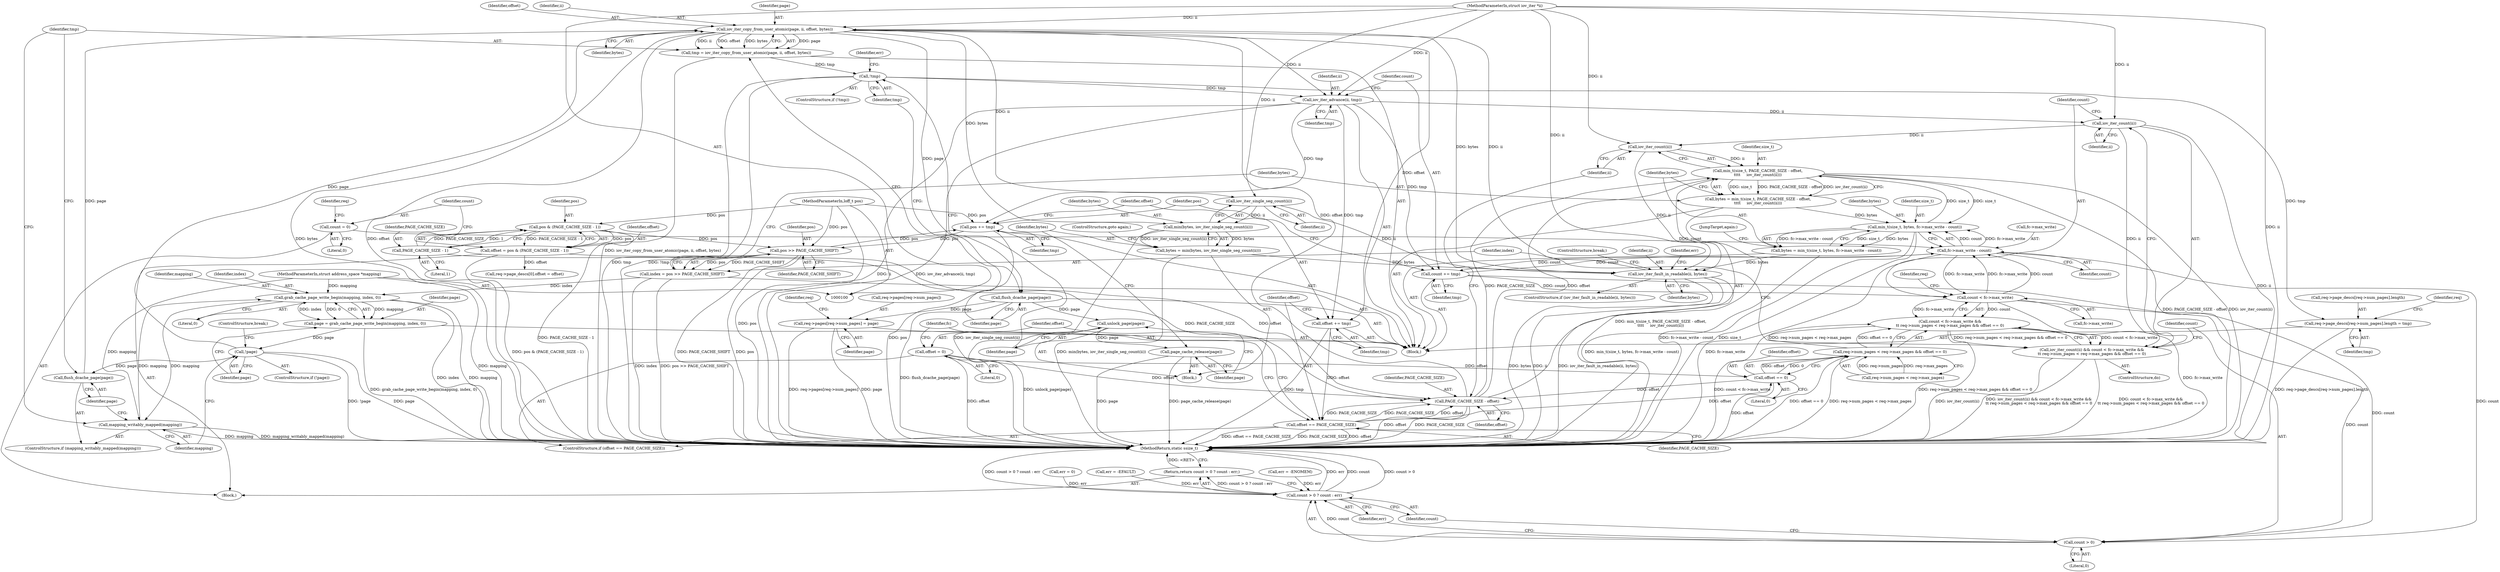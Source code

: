 digraph "1_linux_3ca8138f014a913f98e6ef40e939868e1e9ea876@API" {
"1000203" [label="(Call,iov_iter_copy_from_user_atomic(page, ii, offset, bytes))"];
"1000193" [label="(Call,!page)"];
"1000186" [label="(Call,page = grab_cache_page_write_begin(mapping, index, 0))"];
"1000188" [label="(Call,grab_cache_page_write_begin(mapping, index, 0))"];
"1000197" [label="(Call,mapping_writably_mapped(mapping))"];
"1000102" [label="(MethodParameterIn,struct address_space *mapping)"];
"1000147" [label="(Call,index = pos >> PAGE_CACHE_SHIFT)"];
"1000149" [label="(Call,pos >> PAGE_CACHE_SHIFT)"];
"1000258" [label="(Call,pos += tmp)"];
"1000252" [label="(Call,iov_iter_advance(ii, tmp))"];
"1000203" [label="(Call,iov_iter_copy_from_user_atomic(page, ii, offset, bytes))"];
"1000199" [label="(Call,flush_dcache_page(page))"];
"1000178" [label="(Call,iov_iter_fault_in_readable(ii, bytes))"];
"1000222" [label="(Call,iov_iter_single_seg_count(ii))"];
"1000103" [label="(MethodParameterIn,struct iov_iter *ii)"];
"1000160" [label="(Call,iov_iter_count(ii))"];
"1000278" [label="(Call,iov_iter_count(ii))"];
"1000218" [label="(Call,bytes = min(bytes, iov_iter_single_seg_count(ii)))"];
"1000220" [label="(Call,min(bytes, iov_iter_single_seg_count(ii)))"];
"1000162" [label="(Call,bytes = min_t(size_t, bytes, fc->max_write - count))"];
"1000164" [label="(Call,min_t(size_t, bytes, fc->max_write - count))"];
"1000155" [label="(Call,min_t(size_t, PAGE_CACHE_SIZE - offset,\n\t\t\t\t     iov_iter_count(ii)))"];
"1000157" [label="(Call,PAGE_CACHE_SIZE - offset)"];
"1000265" [label="(Call,offset == PAGE_CACHE_SIZE)"];
"1000261" [label="(Call,offset += tmp)"];
"1000118" [label="(Call,PAGE_CACHE_SIZE - 1)"];
"1000268" [label="(Call,offset = 0)"];
"1000294" [label="(Call,offset == 0)"];
"1000114" [label="(Call,offset = pos & (PAGE_CACHE_SIZE - 1))"];
"1000116" [label="(Call,pos & (PAGE_CACHE_SIZE - 1))"];
"1000104" [label="(MethodParameterIn,loff_t pos)"];
"1000153" [label="(Call,bytes = min_t(size_t, PAGE_CACHE_SIZE - offset,\n\t\t\t\t     iov_iter_count(ii)))"];
"1000167" [label="(Call,fc->max_write - count)"];
"1000281" [label="(Call,count < fc->max_write)"];
"1000255" [label="(Call,count += tmp)"];
"1000122" [label="(Call,count = 0)"];
"1000211" [label="(Call,!tmp)"];
"1000201" [label="(Call,tmp = iov_iter_copy_from_user_atomic(page, ii, offset, bytes))"];
"1000237" [label="(Call,req->page_descs[req->num_pages].length = tmp)"];
"1000208" [label="(Call,flush_dcache_page(page))"];
"1000214" [label="(Call,unlock_page(page))"];
"1000216" [label="(Call,page_cache_release(page))"];
"1000228" [label="(Call,req->pages[req->num_pages] = page)"];
"1000286" [label="(Call,req->num_pages < req->max_pages && offset == 0)"];
"1000280" [label="(Call,count < fc->max_write &&\n\t\t req->num_pages < req->max_pages && offset == 0)"];
"1000277" [label="(Call,iov_iter_count(ii) && count < fc->max_write &&\n\t\t req->num_pages < req->max_pages && offset == 0)"];
"1000299" [label="(Call,count > 0)"];
"1000298" [label="(Call,count > 0 ? count : err)"];
"1000297" [label="(Return,return count > 0 ? count : err;)"];
"1000219" [label="(Identifier,bytes)"];
"1000253" [label="(Identifier,ii)"];
"1000264" [label="(ControlStructure,if (offset == PAGE_CACHE_SIZE))"];
"1000211" [label="(Call,!tmp)"];
"1000129" [label="(Identifier,req)"];
"1000119" [label="(Identifier,PAGE_CACHE_SIZE)"];
"1000202" [label="(Identifier,tmp)"];
"1000216" [label="(Call,page_cache_release(page))"];
"1000160" [label="(Call,iov_iter_count(ii))"];
"1000208" [label="(Call,flush_dcache_page(page))"];
"1000298" [label="(Call,count > 0 ? count : err)"];
"1000105" [label="(Block,)"];
"1000224" [label="(ControlStructure,goto again;)"];
"1000201" [label="(Call,tmp = iov_iter_copy_from_user_atomic(page, ii, offset, bytes))"];
"1000167" [label="(Call,fc->max_write - count)"];
"1000263" [label="(Identifier,tmp)"];
"1000210" [label="(ControlStructure,if (!tmp))"];
"1000155" [label="(Call,min_t(size_t, PAGE_CACHE_SIZE - offset,\n\t\t\t\t     iov_iter_count(ii)))"];
"1000296" [label="(Literal,0)"];
"1000289" [label="(Identifier,req)"];
"1000270" [label="(Literal,0)"];
"1000302" [label="(Identifier,count)"];
"1000124" [label="(Literal,0)"];
"1000209" [label="(Identifier,page)"];
"1000177" [label="(ControlStructure,if (iov_iter_fault_in_readable(ii, bytes)))"];
"1000225" [label="(Call,err = 0)"];
"1000257" [label="(Identifier,tmp)"];
"1000250" [label="(Identifier,req)"];
"1000179" [label="(Identifier,ii)"];
"1000195" [label="(ControlStructure,break;)"];
"1000148" [label="(Identifier,index)"];
"1000154" [label="(Identifier,bytes)"];
"1000151" [label="(Identifier,PAGE_CACHE_SHIFT)"];
"1000193" [label="(Call,!page)"];
"1000142" [label="(ControlStructure,do)"];
"1000269" [label="(Identifier,offset)"];
"1000118" [label="(Call,PAGE_CACHE_SIZE - 1)"];
"1000297" [label="(Return,return count > 0 ? count : err;)"];
"1000149" [label="(Call,pos >> PAGE_CACHE_SHIFT)"];
"1000294" [label="(Call,offset == 0)"];
"1000212" [label="(Identifier,tmp)"];
"1000172" [label="(JumpTarget,again:)"];
"1000120" [label="(Literal,1)"];
"1000283" [label="(Call,fc->max_write)"];
"1000115" [label="(Identifier,offset)"];
"1000173" [label="(Call,err = -EFAULT)"];
"1000206" [label="(Identifier,offset)"];
"1000226" [label="(Identifier,err)"];
"1000186" [label="(Call,page = grab_cache_page_write_begin(mapping, index, 0))"];
"1000280" [label="(Call,count < fc->max_write &&\n\t\t req->num_pages < req->max_pages && offset == 0)"];
"1000301" [label="(Literal,0)"];
"1000287" [label="(Call,req->num_pages < req->max_pages)"];
"1000166" [label="(Identifier,bytes)"];
"1000123" [label="(Identifier,count)"];
"1000299" [label="(Call,count > 0)"];
"1000116" [label="(Call,pos & (PAGE_CACHE_SIZE - 1))"];
"1000133" [label="(Call,req->page_descs[0].offset = offset)"];
"1000259" [label="(Identifier,pos)"];
"1000205" [label="(Identifier,ii)"];
"1000197" [label="(Call,mapping_writably_mapped(mapping))"];
"1000194" [label="(Identifier,page)"];
"1000214" [label="(Call,unlock_page(page))"];
"1000255" [label="(Call,count += tmp)"];
"1000217" [label="(Identifier,page)"];
"1000183" [label="(Identifier,err)"];
"1000267" [label="(Identifier,PAGE_CACHE_SIZE)"];
"1000274" [label="(Identifier,fc)"];
"1000158" [label="(Identifier,PAGE_CACHE_SIZE)"];
"1000254" [label="(Identifier,tmp)"];
"1000165" [label="(Identifier,size_t)"];
"1000282" [label="(Identifier,count)"];
"1000295" [label="(Identifier,offset)"];
"1000286" [label="(Call,req->num_pages < req->max_pages && offset == 0)"];
"1000300" [label="(Identifier,count)"];
"1000159" [label="(Identifier,offset)"];
"1000162" [label="(Call,bytes = min_t(size_t, bytes, fc->max_write - count))"];
"1000266" [label="(Identifier,offset)"];
"1000156" [label="(Identifier,size_t)"];
"1000281" [label="(Call,count < fc->max_write)"];
"1000171" [label="(Identifier,count)"];
"1000122" [label="(Call,count = 0)"];
"1000247" [label="(Identifier,tmp)"];
"1000189" [label="(Identifier,mapping)"];
"1000303" [label="(Identifier,err)"];
"1000237" [label="(Call,req->page_descs[req->num_pages].length = tmp)"];
"1000260" [label="(Identifier,tmp)"];
"1000147" [label="(Call,index = pos >> PAGE_CACHE_SHIFT)"];
"1000117" [label="(Identifier,pos)"];
"1000150" [label="(Identifier,pos)"];
"1000252" [label="(Call,iov_iter_advance(ii, tmp))"];
"1000215" [label="(Identifier,page)"];
"1000168" [label="(Call,fc->max_write)"];
"1000222" [label="(Call,iov_iter_single_seg_count(ii))"];
"1000187" [label="(Identifier,page)"];
"1000191" [label="(Literal,0)"];
"1000190" [label="(Identifier,index)"];
"1000204" [label="(Identifier,page)"];
"1000164" [label="(Call,min_t(size_t, bytes, fc->max_write - count))"];
"1000153" [label="(Call,bytes = min_t(size_t, PAGE_CACHE_SIZE - offset,\n\t\t\t\t     iov_iter_count(ii)))"];
"1000221" [label="(Identifier,bytes)"];
"1000199" [label="(Call,flush_dcache_page(page))"];
"1000218" [label="(Call,bytes = min(bytes, iov_iter_single_seg_count(ii)))"];
"1000213" [label="(Block,)"];
"1000200" [label="(Identifier,page)"];
"1000161" [label="(Identifier,ii)"];
"1000207" [label="(Identifier,bytes)"];
"1000163" [label="(Identifier,bytes)"];
"1000265" [label="(Call,offset == PAGE_CACHE_SIZE)"];
"1000114" [label="(Call,offset = pos & (PAGE_CACHE_SIZE - 1))"];
"1000268" [label="(Call,offset = 0)"];
"1000203" [label="(Call,iov_iter_copy_from_user_atomic(page, ii, offset, bytes))"];
"1000258" [label="(Call,pos += tmp)"];
"1000262" [label="(Identifier,offset)"];
"1000157" [label="(Call,PAGE_CACHE_SIZE - offset)"];
"1000103" [label="(MethodParameterIn,struct iov_iter *ii)"];
"1000143" [label="(Block,)"];
"1000256" [label="(Identifier,count)"];
"1000180" [label="(Identifier,bytes)"];
"1000104" [label="(MethodParameterIn,loff_t pos)"];
"1000102" [label="(MethodParameterIn,struct address_space *mapping)"];
"1000241" [label="(Identifier,req)"];
"1000220" [label="(Call,min(bytes, iov_iter_single_seg_count(ii)))"];
"1000236" [label="(Identifier,page)"];
"1000181" [label="(ControlStructure,break;)"];
"1000198" [label="(Identifier,mapping)"];
"1000304" [label="(MethodReturn,static ssize_t)"];
"1000192" [label="(ControlStructure,if (!page))"];
"1000188" [label="(Call,grab_cache_page_write_begin(mapping, index, 0))"];
"1000196" [label="(ControlStructure,if (mapping_writably_mapped(mapping)))"];
"1000223" [label="(Identifier,ii)"];
"1000228" [label="(Call,req->pages[req->num_pages] = page)"];
"1000178" [label="(Call,iov_iter_fault_in_readable(ii, bytes))"];
"1000278" [label="(Call,iov_iter_count(ii))"];
"1000261" [label="(Call,offset += tmp)"];
"1000238" [label="(Call,req->page_descs[req->num_pages].length)"];
"1000182" [label="(Call,err = -ENOMEM)"];
"1000279" [label="(Identifier,ii)"];
"1000277" [label="(Call,iov_iter_count(ii) && count < fc->max_write &&\n\t\t req->num_pages < req->max_pages && offset == 0)"];
"1000229" [label="(Call,req->pages[req->num_pages])"];
"1000203" -> "1000201"  [label="AST: "];
"1000203" -> "1000207"  [label="CFG: "];
"1000204" -> "1000203"  [label="AST: "];
"1000205" -> "1000203"  [label="AST: "];
"1000206" -> "1000203"  [label="AST: "];
"1000207" -> "1000203"  [label="AST: "];
"1000201" -> "1000203"  [label="CFG: "];
"1000203" -> "1000304"  [label="DDG: offset"];
"1000203" -> "1000304"  [label="DDG: bytes"];
"1000203" -> "1000201"  [label="DDG: page"];
"1000203" -> "1000201"  [label="DDG: ii"];
"1000203" -> "1000201"  [label="DDG: offset"];
"1000203" -> "1000201"  [label="DDG: bytes"];
"1000193" -> "1000203"  [label="DDG: page"];
"1000199" -> "1000203"  [label="DDG: page"];
"1000178" -> "1000203"  [label="DDG: ii"];
"1000178" -> "1000203"  [label="DDG: bytes"];
"1000103" -> "1000203"  [label="DDG: ii"];
"1000157" -> "1000203"  [label="DDG: offset"];
"1000203" -> "1000208"  [label="DDG: page"];
"1000203" -> "1000220"  [label="DDG: bytes"];
"1000203" -> "1000222"  [label="DDG: ii"];
"1000203" -> "1000252"  [label="DDG: ii"];
"1000203" -> "1000261"  [label="DDG: offset"];
"1000193" -> "1000192"  [label="AST: "];
"1000193" -> "1000194"  [label="CFG: "];
"1000194" -> "1000193"  [label="AST: "];
"1000195" -> "1000193"  [label="CFG: "];
"1000198" -> "1000193"  [label="CFG: "];
"1000193" -> "1000304"  [label="DDG: page"];
"1000193" -> "1000304"  [label="DDG: !page"];
"1000186" -> "1000193"  [label="DDG: page"];
"1000193" -> "1000199"  [label="DDG: page"];
"1000186" -> "1000143"  [label="AST: "];
"1000186" -> "1000188"  [label="CFG: "];
"1000187" -> "1000186"  [label="AST: "];
"1000188" -> "1000186"  [label="AST: "];
"1000194" -> "1000186"  [label="CFG: "];
"1000186" -> "1000304"  [label="DDG: grab_cache_page_write_begin(mapping, index, 0)"];
"1000188" -> "1000186"  [label="DDG: mapping"];
"1000188" -> "1000186"  [label="DDG: index"];
"1000188" -> "1000186"  [label="DDG: 0"];
"1000188" -> "1000191"  [label="CFG: "];
"1000189" -> "1000188"  [label="AST: "];
"1000190" -> "1000188"  [label="AST: "];
"1000191" -> "1000188"  [label="AST: "];
"1000188" -> "1000304"  [label="DDG: index"];
"1000188" -> "1000304"  [label="DDG: mapping"];
"1000197" -> "1000188"  [label="DDG: mapping"];
"1000102" -> "1000188"  [label="DDG: mapping"];
"1000147" -> "1000188"  [label="DDG: index"];
"1000188" -> "1000197"  [label="DDG: mapping"];
"1000197" -> "1000196"  [label="AST: "];
"1000197" -> "1000198"  [label="CFG: "];
"1000198" -> "1000197"  [label="AST: "];
"1000200" -> "1000197"  [label="CFG: "];
"1000202" -> "1000197"  [label="CFG: "];
"1000197" -> "1000304"  [label="DDG: mapping_writably_mapped(mapping)"];
"1000197" -> "1000304"  [label="DDG: mapping"];
"1000102" -> "1000197"  [label="DDG: mapping"];
"1000102" -> "1000100"  [label="AST: "];
"1000102" -> "1000304"  [label="DDG: mapping"];
"1000147" -> "1000143"  [label="AST: "];
"1000147" -> "1000149"  [label="CFG: "];
"1000148" -> "1000147"  [label="AST: "];
"1000149" -> "1000147"  [label="AST: "];
"1000154" -> "1000147"  [label="CFG: "];
"1000147" -> "1000304"  [label="DDG: pos >> PAGE_CACHE_SHIFT"];
"1000147" -> "1000304"  [label="DDG: index"];
"1000149" -> "1000147"  [label="DDG: pos"];
"1000149" -> "1000147"  [label="DDG: PAGE_CACHE_SHIFT"];
"1000149" -> "1000151"  [label="CFG: "];
"1000150" -> "1000149"  [label="AST: "];
"1000151" -> "1000149"  [label="AST: "];
"1000149" -> "1000304"  [label="DDG: pos"];
"1000149" -> "1000304"  [label="DDG: PAGE_CACHE_SHIFT"];
"1000258" -> "1000149"  [label="DDG: pos"];
"1000116" -> "1000149"  [label="DDG: pos"];
"1000104" -> "1000149"  [label="DDG: pos"];
"1000149" -> "1000258"  [label="DDG: pos"];
"1000258" -> "1000143"  [label="AST: "];
"1000258" -> "1000260"  [label="CFG: "];
"1000259" -> "1000258"  [label="AST: "];
"1000260" -> "1000258"  [label="AST: "];
"1000262" -> "1000258"  [label="CFG: "];
"1000258" -> "1000304"  [label="DDG: pos"];
"1000252" -> "1000258"  [label="DDG: tmp"];
"1000104" -> "1000258"  [label="DDG: pos"];
"1000252" -> "1000143"  [label="AST: "];
"1000252" -> "1000254"  [label="CFG: "];
"1000253" -> "1000252"  [label="AST: "];
"1000254" -> "1000252"  [label="AST: "];
"1000256" -> "1000252"  [label="CFG: "];
"1000252" -> "1000304"  [label="DDG: ii"];
"1000252" -> "1000304"  [label="DDG: iov_iter_advance(ii, tmp)"];
"1000103" -> "1000252"  [label="DDG: ii"];
"1000211" -> "1000252"  [label="DDG: tmp"];
"1000252" -> "1000255"  [label="DDG: tmp"];
"1000252" -> "1000261"  [label="DDG: tmp"];
"1000252" -> "1000278"  [label="DDG: ii"];
"1000199" -> "1000196"  [label="AST: "];
"1000199" -> "1000200"  [label="CFG: "];
"1000200" -> "1000199"  [label="AST: "];
"1000202" -> "1000199"  [label="CFG: "];
"1000178" -> "1000177"  [label="AST: "];
"1000178" -> "1000180"  [label="CFG: "];
"1000179" -> "1000178"  [label="AST: "];
"1000180" -> "1000178"  [label="AST: "];
"1000181" -> "1000178"  [label="CFG: "];
"1000183" -> "1000178"  [label="CFG: "];
"1000178" -> "1000304"  [label="DDG: iov_iter_fault_in_readable(ii, bytes)"];
"1000178" -> "1000304"  [label="DDG: ii"];
"1000178" -> "1000304"  [label="DDG: bytes"];
"1000222" -> "1000178"  [label="DDG: ii"];
"1000160" -> "1000178"  [label="DDG: ii"];
"1000103" -> "1000178"  [label="DDG: ii"];
"1000218" -> "1000178"  [label="DDG: bytes"];
"1000162" -> "1000178"  [label="DDG: bytes"];
"1000222" -> "1000220"  [label="AST: "];
"1000222" -> "1000223"  [label="CFG: "];
"1000223" -> "1000222"  [label="AST: "];
"1000220" -> "1000222"  [label="CFG: "];
"1000222" -> "1000220"  [label="DDG: ii"];
"1000103" -> "1000222"  [label="DDG: ii"];
"1000103" -> "1000100"  [label="AST: "];
"1000103" -> "1000304"  [label="DDG: ii"];
"1000103" -> "1000160"  [label="DDG: ii"];
"1000103" -> "1000278"  [label="DDG: ii"];
"1000160" -> "1000155"  [label="AST: "];
"1000160" -> "1000161"  [label="CFG: "];
"1000161" -> "1000160"  [label="AST: "];
"1000155" -> "1000160"  [label="CFG: "];
"1000160" -> "1000155"  [label="DDG: ii"];
"1000278" -> "1000160"  [label="DDG: ii"];
"1000278" -> "1000277"  [label="AST: "];
"1000278" -> "1000279"  [label="CFG: "];
"1000279" -> "1000278"  [label="AST: "];
"1000282" -> "1000278"  [label="CFG: "];
"1000277" -> "1000278"  [label="CFG: "];
"1000278" -> "1000304"  [label="DDG: ii"];
"1000278" -> "1000277"  [label="DDG: ii"];
"1000218" -> "1000213"  [label="AST: "];
"1000218" -> "1000220"  [label="CFG: "];
"1000219" -> "1000218"  [label="AST: "];
"1000220" -> "1000218"  [label="AST: "];
"1000224" -> "1000218"  [label="CFG: "];
"1000218" -> "1000304"  [label="DDG: min(bytes, iov_iter_single_seg_count(ii))"];
"1000220" -> "1000218"  [label="DDG: bytes"];
"1000220" -> "1000218"  [label="DDG: iov_iter_single_seg_count(ii)"];
"1000221" -> "1000220"  [label="AST: "];
"1000220" -> "1000304"  [label="DDG: iov_iter_single_seg_count(ii)"];
"1000162" -> "1000143"  [label="AST: "];
"1000162" -> "1000164"  [label="CFG: "];
"1000163" -> "1000162"  [label="AST: "];
"1000164" -> "1000162"  [label="AST: "];
"1000172" -> "1000162"  [label="CFG: "];
"1000162" -> "1000304"  [label="DDG: min_t(size_t, bytes, fc->max_write - count)"];
"1000164" -> "1000162"  [label="DDG: size_t"];
"1000164" -> "1000162"  [label="DDG: bytes"];
"1000164" -> "1000162"  [label="DDG: fc->max_write - count"];
"1000164" -> "1000167"  [label="CFG: "];
"1000165" -> "1000164"  [label="AST: "];
"1000166" -> "1000164"  [label="AST: "];
"1000167" -> "1000164"  [label="AST: "];
"1000164" -> "1000304"  [label="DDG: fc->max_write - count"];
"1000164" -> "1000304"  [label="DDG: size_t"];
"1000164" -> "1000155"  [label="DDG: size_t"];
"1000155" -> "1000164"  [label="DDG: size_t"];
"1000153" -> "1000164"  [label="DDG: bytes"];
"1000167" -> "1000164"  [label="DDG: fc->max_write"];
"1000167" -> "1000164"  [label="DDG: count"];
"1000155" -> "1000153"  [label="AST: "];
"1000156" -> "1000155"  [label="AST: "];
"1000157" -> "1000155"  [label="AST: "];
"1000153" -> "1000155"  [label="CFG: "];
"1000155" -> "1000304"  [label="DDG: PAGE_CACHE_SIZE - offset"];
"1000155" -> "1000304"  [label="DDG: iov_iter_count(ii)"];
"1000155" -> "1000153"  [label="DDG: size_t"];
"1000155" -> "1000153"  [label="DDG: PAGE_CACHE_SIZE - offset"];
"1000155" -> "1000153"  [label="DDG: iov_iter_count(ii)"];
"1000157" -> "1000155"  [label="DDG: PAGE_CACHE_SIZE"];
"1000157" -> "1000155"  [label="DDG: offset"];
"1000157" -> "1000159"  [label="CFG: "];
"1000158" -> "1000157"  [label="AST: "];
"1000159" -> "1000157"  [label="AST: "];
"1000161" -> "1000157"  [label="CFG: "];
"1000157" -> "1000304"  [label="DDG: offset"];
"1000157" -> "1000304"  [label="DDG: PAGE_CACHE_SIZE"];
"1000265" -> "1000157"  [label="DDG: PAGE_CACHE_SIZE"];
"1000265" -> "1000157"  [label="DDG: offset"];
"1000118" -> "1000157"  [label="DDG: PAGE_CACHE_SIZE"];
"1000268" -> "1000157"  [label="DDG: offset"];
"1000294" -> "1000157"  [label="DDG: offset"];
"1000114" -> "1000157"  [label="DDG: offset"];
"1000157" -> "1000265"  [label="DDG: PAGE_CACHE_SIZE"];
"1000265" -> "1000264"  [label="AST: "];
"1000265" -> "1000267"  [label="CFG: "];
"1000266" -> "1000265"  [label="AST: "];
"1000267" -> "1000265"  [label="AST: "];
"1000269" -> "1000265"  [label="CFG: "];
"1000274" -> "1000265"  [label="CFG: "];
"1000265" -> "1000304"  [label="DDG: offset == PAGE_CACHE_SIZE"];
"1000265" -> "1000304"  [label="DDG: PAGE_CACHE_SIZE"];
"1000265" -> "1000304"  [label="DDG: offset"];
"1000261" -> "1000265"  [label="DDG: offset"];
"1000265" -> "1000294"  [label="DDG: offset"];
"1000261" -> "1000143"  [label="AST: "];
"1000261" -> "1000263"  [label="CFG: "];
"1000262" -> "1000261"  [label="AST: "];
"1000263" -> "1000261"  [label="AST: "];
"1000266" -> "1000261"  [label="CFG: "];
"1000261" -> "1000304"  [label="DDG: tmp"];
"1000118" -> "1000116"  [label="AST: "];
"1000118" -> "1000120"  [label="CFG: "];
"1000119" -> "1000118"  [label="AST: "];
"1000120" -> "1000118"  [label="AST: "];
"1000116" -> "1000118"  [label="CFG: "];
"1000118" -> "1000116"  [label="DDG: PAGE_CACHE_SIZE"];
"1000118" -> "1000116"  [label="DDG: 1"];
"1000268" -> "1000264"  [label="AST: "];
"1000268" -> "1000270"  [label="CFG: "];
"1000269" -> "1000268"  [label="AST: "];
"1000270" -> "1000268"  [label="AST: "];
"1000274" -> "1000268"  [label="CFG: "];
"1000268" -> "1000304"  [label="DDG: offset"];
"1000268" -> "1000294"  [label="DDG: offset"];
"1000294" -> "1000286"  [label="AST: "];
"1000294" -> "1000296"  [label="CFG: "];
"1000295" -> "1000294"  [label="AST: "];
"1000296" -> "1000294"  [label="AST: "];
"1000286" -> "1000294"  [label="CFG: "];
"1000294" -> "1000304"  [label="DDG: offset"];
"1000294" -> "1000286"  [label="DDG: offset"];
"1000294" -> "1000286"  [label="DDG: 0"];
"1000114" -> "1000105"  [label="AST: "];
"1000114" -> "1000116"  [label="CFG: "];
"1000115" -> "1000114"  [label="AST: "];
"1000116" -> "1000114"  [label="AST: "];
"1000123" -> "1000114"  [label="CFG: "];
"1000114" -> "1000304"  [label="DDG: pos & (PAGE_CACHE_SIZE - 1)"];
"1000116" -> "1000114"  [label="DDG: pos"];
"1000116" -> "1000114"  [label="DDG: PAGE_CACHE_SIZE - 1"];
"1000114" -> "1000133"  [label="DDG: offset"];
"1000117" -> "1000116"  [label="AST: "];
"1000116" -> "1000304"  [label="DDG: PAGE_CACHE_SIZE - 1"];
"1000104" -> "1000116"  [label="DDG: pos"];
"1000104" -> "1000100"  [label="AST: "];
"1000104" -> "1000304"  [label="DDG: pos"];
"1000153" -> "1000143"  [label="AST: "];
"1000154" -> "1000153"  [label="AST: "];
"1000163" -> "1000153"  [label="CFG: "];
"1000153" -> "1000304"  [label="DDG: min_t(size_t, PAGE_CACHE_SIZE - offset,\n\t\t\t\t     iov_iter_count(ii))"];
"1000167" -> "1000171"  [label="CFG: "];
"1000168" -> "1000167"  [label="AST: "];
"1000171" -> "1000167"  [label="AST: "];
"1000167" -> "1000304"  [label="DDG: fc->max_write"];
"1000281" -> "1000167"  [label="DDG: fc->max_write"];
"1000281" -> "1000167"  [label="DDG: count"];
"1000122" -> "1000167"  [label="DDG: count"];
"1000255" -> "1000167"  [label="DDG: count"];
"1000167" -> "1000255"  [label="DDG: count"];
"1000167" -> "1000281"  [label="DDG: fc->max_write"];
"1000167" -> "1000299"  [label="DDG: count"];
"1000281" -> "1000280"  [label="AST: "];
"1000281" -> "1000283"  [label="CFG: "];
"1000282" -> "1000281"  [label="AST: "];
"1000283" -> "1000281"  [label="AST: "];
"1000289" -> "1000281"  [label="CFG: "];
"1000280" -> "1000281"  [label="CFG: "];
"1000281" -> "1000304"  [label="DDG: fc->max_write"];
"1000281" -> "1000280"  [label="DDG: count"];
"1000281" -> "1000280"  [label="DDG: fc->max_write"];
"1000255" -> "1000281"  [label="DDG: count"];
"1000281" -> "1000299"  [label="DDG: count"];
"1000255" -> "1000143"  [label="AST: "];
"1000255" -> "1000257"  [label="CFG: "];
"1000256" -> "1000255"  [label="AST: "];
"1000257" -> "1000255"  [label="AST: "];
"1000259" -> "1000255"  [label="CFG: "];
"1000255" -> "1000299"  [label="DDG: count"];
"1000122" -> "1000105"  [label="AST: "];
"1000122" -> "1000124"  [label="CFG: "];
"1000123" -> "1000122"  [label="AST: "];
"1000124" -> "1000122"  [label="AST: "];
"1000129" -> "1000122"  [label="CFG: "];
"1000211" -> "1000210"  [label="AST: "];
"1000211" -> "1000212"  [label="CFG: "];
"1000212" -> "1000211"  [label="AST: "];
"1000215" -> "1000211"  [label="CFG: "];
"1000226" -> "1000211"  [label="CFG: "];
"1000211" -> "1000304"  [label="DDG: tmp"];
"1000211" -> "1000304"  [label="DDG: !tmp"];
"1000201" -> "1000211"  [label="DDG: tmp"];
"1000211" -> "1000237"  [label="DDG: tmp"];
"1000201" -> "1000143"  [label="AST: "];
"1000202" -> "1000201"  [label="AST: "];
"1000209" -> "1000201"  [label="CFG: "];
"1000201" -> "1000304"  [label="DDG: iov_iter_copy_from_user_atomic(page, ii, offset, bytes)"];
"1000237" -> "1000143"  [label="AST: "];
"1000237" -> "1000247"  [label="CFG: "];
"1000238" -> "1000237"  [label="AST: "];
"1000247" -> "1000237"  [label="AST: "];
"1000250" -> "1000237"  [label="CFG: "];
"1000237" -> "1000304"  [label="DDG: req->page_descs[req->num_pages].length"];
"1000208" -> "1000143"  [label="AST: "];
"1000208" -> "1000209"  [label="CFG: "];
"1000209" -> "1000208"  [label="AST: "];
"1000212" -> "1000208"  [label="CFG: "];
"1000208" -> "1000304"  [label="DDG: flush_dcache_page(page)"];
"1000208" -> "1000214"  [label="DDG: page"];
"1000208" -> "1000228"  [label="DDG: page"];
"1000214" -> "1000213"  [label="AST: "];
"1000214" -> "1000215"  [label="CFG: "];
"1000215" -> "1000214"  [label="AST: "];
"1000217" -> "1000214"  [label="CFG: "];
"1000214" -> "1000304"  [label="DDG: unlock_page(page)"];
"1000214" -> "1000216"  [label="DDG: page"];
"1000216" -> "1000213"  [label="AST: "];
"1000216" -> "1000217"  [label="CFG: "];
"1000217" -> "1000216"  [label="AST: "];
"1000219" -> "1000216"  [label="CFG: "];
"1000216" -> "1000304"  [label="DDG: page_cache_release(page)"];
"1000216" -> "1000304"  [label="DDG: page"];
"1000228" -> "1000143"  [label="AST: "];
"1000228" -> "1000236"  [label="CFG: "];
"1000229" -> "1000228"  [label="AST: "];
"1000236" -> "1000228"  [label="AST: "];
"1000241" -> "1000228"  [label="CFG: "];
"1000228" -> "1000304"  [label="DDG: page"];
"1000228" -> "1000304"  [label="DDG: req->pages[req->num_pages]"];
"1000286" -> "1000280"  [label="AST: "];
"1000286" -> "1000287"  [label="CFG: "];
"1000287" -> "1000286"  [label="AST: "];
"1000280" -> "1000286"  [label="CFG: "];
"1000286" -> "1000304"  [label="DDG: offset == 0"];
"1000286" -> "1000304"  [label="DDG: req->num_pages < req->max_pages"];
"1000286" -> "1000280"  [label="DDG: req->num_pages < req->max_pages"];
"1000286" -> "1000280"  [label="DDG: offset == 0"];
"1000287" -> "1000286"  [label="DDG: req->num_pages"];
"1000287" -> "1000286"  [label="DDG: req->max_pages"];
"1000280" -> "1000277"  [label="AST: "];
"1000277" -> "1000280"  [label="CFG: "];
"1000280" -> "1000304"  [label="DDG: req->num_pages < req->max_pages && offset == 0"];
"1000280" -> "1000304"  [label="DDG: count < fc->max_write"];
"1000280" -> "1000277"  [label="DDG: count < fc->max_write"];
"1000280" -> "1000277"  [label="DDG: req->num_pages < req->max_pages && offset == 0"];
"1000277" -> "1000142"  [label="AST: "];
"1000148" -> "1000277"  [label="CFG: "];
"1000300" -> "1000277"  [label="CFG: "];
"1000277" -> "1000304"  [label="DDG: count < fc->max_write &&\n\t\t req->num_pages < req->max_pages && offset == 0"];
"1000277" -> "1000304"  [label="DDG: iov_iter_count(ii)"];
"1000277" -> "1000304"  [label="DDG: iov_iter_count(ii) && count < fc->max_write &&\n\t\t req->num_pages < req->max_pages && offset == 0"];
"1000299" -> "1000298"  [label="AST: "];
"1000299" -> "1000301"  [label="CFG: "];
"1000300" -> "1000299"  [label="AST: "];
"1000301" -> "1000299"  [label="AST: "];
"1000302" -> "1000299"  [label="CFG: "];
"1000303" -> "1000299"  [label="CFG: "];
"1000299" -> "1000298"  [label="DDG: count"];
"1000298" -> "1000297"  [label="AST: "];
"1000298" -> "1000302"  [label="CFG: "];
"1000298" -> "1000303"  [label="CFG: "];
"1000302" -> "1000298"  [label="AST: "];
"1000303" -> "1000298"  [label="AST: "];
"1000297" -> "1000298"  [label="CFG: "];
"1000298" -> "1000304"  [label="DDG: count > 0"];
"1000298" -> "1000304"  [label="DDG: count > 0 ? count : err"];
"1000298" -> "1000304"  [label="DDG: err"];
"1000298" -> "1000304"  [label="DDG: count"];
"1000298" -> "1000297"  [label="DDG: count > 0 ? count : err"];
"1000225" -> "1000298"  [label="DDG: err"];
"1000182" -> "1000298"  [label="DDG: err"];
"1000173" -> "1000298"  [label="DDG: err"];
"1000297" -> "1000105"  [label="AST: "];
"1000304" -> "1000297"  [label="CFG: "];
"1000297" -> "1000304"  [label="DDG: <RET>"];
}
